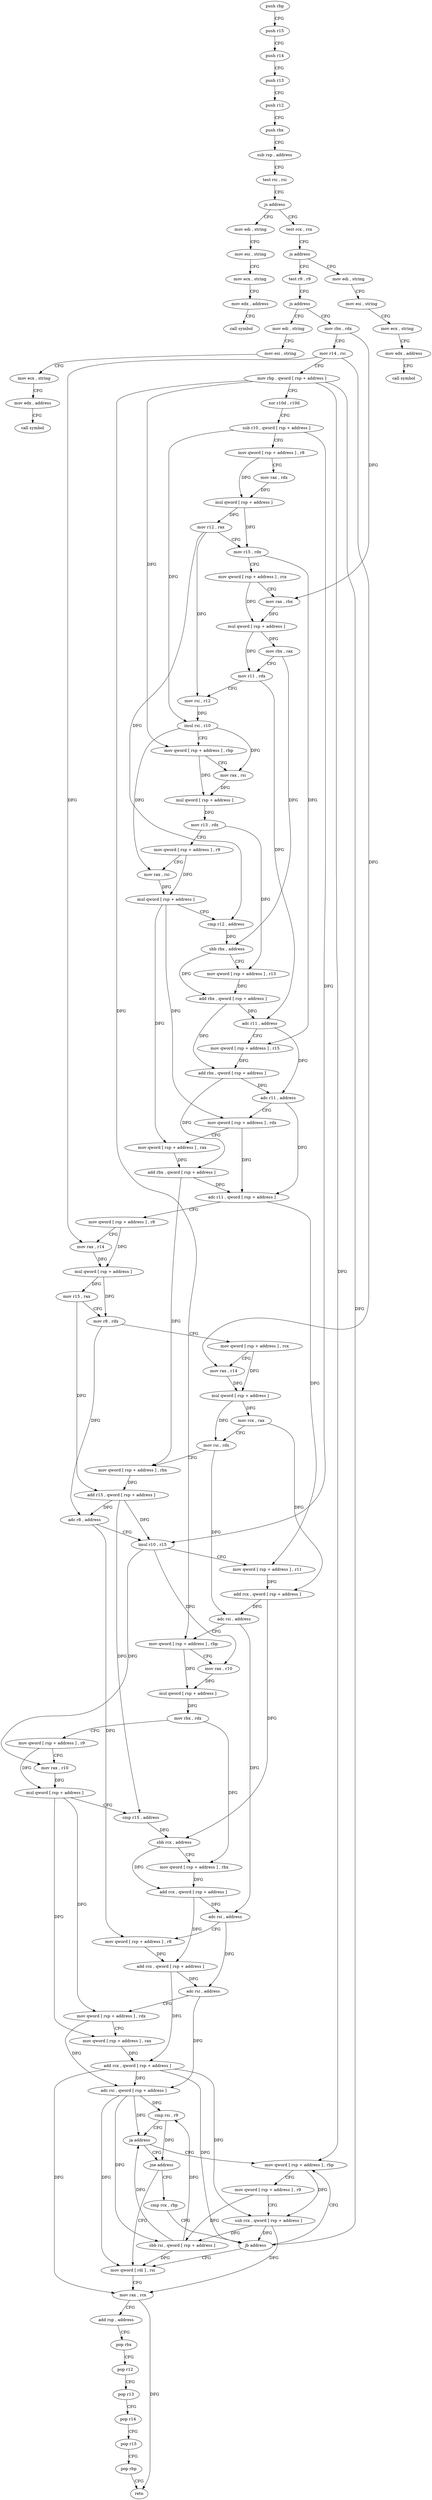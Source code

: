 digraph "func" {
"4213392" [label = "push rbp" ]
"4213393" [label = "push r15" ]
"4213395" [label = "push r14" ]
"4213397" [label = "push r13" ]
"4213399" [label = "push r12" ]
"4213401" [label = "push rbx" ]
"4213402" [label = "sub rsp , address" ]
"4213409" [label = "test rsi , rsi" ]
"4213412" [label = "js address" ]
"4213832" [label = "mov edi , string" ]
"4213418" [label = "test rcx , rcx" ]
"4213837" [label = "mov esi , string" ]
"4213842" [label = "mov ecx , string" ]
"4213847" [label = "mov edx , address" ]
"4213852" [label = "call symbol" ]
"4213421" [label = "js address" ]
"4213857" [label = "mov edi , string" ]
"4213427" [label = "test r9 , r9" ]
"4213862" [label = "mov esi , string" ]
"4213867" [label = "mov ecx , string" ]
"4213872" [label = "mov edx , address" ]
"4213877" [label = "call symbol" ]
"4213430" [label = "js address" ]
"4213882" [label = "mov edi , string" ]
"4213436" [label = "mov rbx , rdx" ]
"4213887" [label = "mov esi , string" ]
"4213892" [label = "mov ecx , string" ]
"4213897" [label = "mov edx , address" ]
"4213902" [label = "call symbol" ]
"4213439" [label = "mov r14 , rsi" ]
"4213442" [label = "mov rbp , qword [ rsp + address ]" ]
"4213450" [label = "xor r10d , r10d" ]
"4213453" [label = "sub r10 , qword [ rsp + address ]" ]
"4213461" [label = "mov qword [ rsp + address ] , r8" ]
"4213469" [label = "mov rax , rdx" ]
"4213472" [label = "mul qword [ rsp + address ]" ]
"4213480" [label = "mov r12 , rax" ]
"4213483" [label = "mov r15 , rdx" ]
"4213486" [label = "mov qword [ rsp + address ] , rcx" ]
"4213494" [label = "mov rax , rbx" ]
"4213497" [label = "mul qword [ rsp + address ]" ]
"4213505" [label = "mov rbx , rax" ]
"4213508" [label = "mov r11 , rdx" ]
"4213511" [label = "mov rsi , r12" ]
"4213514" [label = "imul rsi , r10" ]
"4213518" [label = "mov qword [ rsp + address ] , rbp" ]
"4213526" [label = "mov rax , rsi" ]
"4213529" [label = "mul qword [ rsp + address ]" ]
"4213537" [label = "mov r13 , rdx" ]
"4213540" [label = "mov qword [ rsp + address ] , r9" ]
"4213548" [label = "mov rax , rsi" ]
"4213551" [label = "mul qword [ rsp + address ]" ]
"4213559" [label = "cmp r12 , address" ]
"4213563" [label = "sbb rbx , address" ]
"4213567" [label = "mov qword [ rsp + address ] , r13" ]
"4213575" [label = "add rbx , qword [ rsp + address ]" ]
"4213583" [label = "adc r11 , address" ]
"4213587" [label = "mov qword [ rsp + address ] , r15" ]
"4213592" [label = "add rbx , qword [ rsp + address ]" ]
"4213597" [label = "adc r11 , address" ]
"4213601" [label = "mov qword [ rsp + address ] , rdx" ]
"4213606" [label = "mov qword [ rsp + address ] , rax" ]
"4213611" [label = "add rbx , qword [ rsp + address ]" ]
"4213616" [label = "adc r11 , qword [ rsp + address ]" ]
"4213621" [label = "mov qword [ rsp + address ] , r8" ]
"4213626" [label = "mov rax , r14" ]
"4213629" [label = "mul qword [ rsp + address ]" ]
"4213634" [label = "mov r15 , rax" ]
"4213637" [label = "mov r8 , rdx" ]
"4213640" [label = "mov qword [ rsp + address ] , rcx" ]
"4213645" [label = "mov rax , r14" ]
"4213648" [label = "mul qword [ rsp + address ]" ]
"4213653" [label = "mov rcx , rax" ]
"4213656" [label = "mov rsi , rdx" ]
"4213659" [label = "mov qword [ rsp + address ] , rbx" ]
"4213664" [label = "add r15 , qword [ rsp + address ]" ]
"4213669" [label = "adc r8 , address" ]
"4213673" [label = "imul r10 , r15" ]
"4213677" [label = "mov qword [ rsp + address ] , r11" ]
"4213682" [label = "add rcx , qword [ rsp + address ]" ]
"4213687" [label = "adc rsi , address" ]
"4213691" [label = "mov qword [ rsp + address ] , rbp" ]
"4213696" [label = "mov rax , r10" ]
"4213699" [label = "mul qword [ rsp + address ]" ]
"4213704" [label = "mov rbx , rdx" ]
"4213707" [label = "mov qword [ rsp + address ] , r9" ]
"4213712" [label = "mov rax , r10" ]
"4213715" [label = "mul qword [ rsp + address ]" ]
"4213720" [label = "cmp r15 , address" ]
"4213724" [label = "sbb rcx , address" ]
"4213728" [label = "mov qword [ rsp + address ] , rbx" ]
"4213733" [label = "add rcx , qword [ rsp + address ]" ]
"4213738" [label = "adc rsi , address" ]
"4213742" [label = "mov qword [ rsp + address ] , r8" ]
"4213747" [label = "add rcx , qword [ rsp + address ]" ]
"4213752" [label = "adc rsi , address" ]
"4213756" [label = "mov qword [ rsp + address ] , rdx" ]
"4213761" [label = "mov qword [ rsp + address ] , rax" ]
"4213766" [label = "add rcx , qword [ rsp + address ]" ]
"4213771" [label = "adc rsi , qword [ rsp + address ]" ]
"4213776" [label = "cmp rsi , r9" ]
"4213779" [label = "ja address" ]
"4213788" [label = "mov qword [ rsp + address ] , rbp" ]
"4213781" [label = "jne address" ]
"4213793" [label = "mov qword [ rsp + address ] , r9" ]
"4213798" [label = "sub rcx , qword [ rsp + address ]" ]
"4213803" [label = "sbb rsi , qword [ rsp + address ]" ]
"4213808" [label = "mov qword [ rdi ] , rsi" ]
"4213783" [label = "cmp rcx , rbp" ]
"4213811" [label = "mov rax , rcx" ]
"4213814" [label = "add rsp , address" ]
"4213821" [label = "pop rbx" ]
"4213822" [label = "pop r12" ]
"4213824" [label = "pop r13" ]
"4213826" [label = "pop r14" ]
"4213828" [label = "pop r15" ]
"4213830" [label = "pop rbp" ]
"4213831" [label = "retn" ]
"4213786" [label = "jb address" ]
"4213392" -> "4213393" [ label = "CFG" ]
"4213393" -> "4213395" [ label = "CFG" ]
"4213395" -> "4213397" [ label = "CFG" ]
"4213397" -> "4213399" [ label = "CFG" ]
"4213399" -> "4213401" [ label = "CFG" ]
"4213401" -> "4213402" [ label = "CFG" ]
"4213402" -> "4213409" [ label = "CFG" ]
"4213409" -> "4213412" [ label = "CFG" ]
"4213412" -> "4213832" [ label = "CFG" ]
"4213412" -> "4213418" [ label = "CFG" ]
"4213832" -> "4213837" [ label = "CFG" ]
"4213418" -> "4213421" [ label = "CFG" ]
"4213837" -> "4213842" [ label = "CFG" ]
"4213842" -> "4213847" [ label = "CFG" ]
"4213847" -> "4213852" [ label = "CFG" ]
"4213421" -> "4213857" [ label = "CFG" ]
"4213421" -> "4213427" [ label = "CFG" ]
"4213857" -> "4213862" [ label = "CFG" ]
"4213427" -> "4213430" [ label = "CFG" ]
"4213862" -> "4213867" [ label = "CFG" ]
"4213867" -> "4213872" [ label = "CFG" ]
"4213872" -> "4213877" [ label = "CFG" ]
"4213430" -> "4213882" [ label = "CFG" ]
"4213430" -> "4213436" [ label = "CFG" ]
"4213882" -> "4213887" [ label = "CFG" ]
"4213436" -> "4213439" [ label = "CFG" ]
"4213436" -> "4213494" [ label = "DFG" ]
"4213887" -> "4213892" [ label = "CFG" ]
"4213892" -> "4213897" [ label = "CFG" ]
"4213897" -> "4213902" [ label = "CFG" ]
"4213439" -> "4213442" [ label = "CFG" ]
"4213439" -> "4213626" [ label = "DFG" ]
"4213439" -> "4213645" [ label = "DFG" ]
"4213442" -> "4213450" [ label = "CFG" ]
"4213442" -> "4213518" [ label = "DFG" ]
"4213442" -> "4213691" [ label = "DFG" ]
"4213442" -> "4213788" [ label = "DFG" ]
"4213442" -> "4213786" [ label = "DFG" ]
"4213450" -> "4213453" [ label = "CFG" ]
"4213453" -> "4213461" [ label = "CFG" ]
"4213453" -> "4213514" [ label = "DFG" ]
"4213453" -> "4213673" [ label = "DFG" ]
"4213461" -> "4213469" [ label = "CFG" ]
"4213461" -> "4213472" [ label = "DFG" ]
"4213469" -> "4213472" [ label = "DFG" ]
"4213472" -> "4213480" [ label = "DFG" ]
"4213472" -> "4213483" [ label = "DFG" ]
"4213480" -> "4213483" [ label = "CFG" ]
"4213480" -> "4213511" [ label = "DFG" ]
"4213480" -> "4213559" [ label = "DFG" ]
"4213483" -> "4213486" [ label = "CFG" ]
"4213483" -> "4213587" [ label = "DFG" ]
"4213486" -> "4213494" [ label = "CFG" ]
"4213486" -> "4213497" [ label = "DFG" ]
"4213494" -> "4213497" [ label = "DFG" ]
"4213497" -> "4213505" [ label = "DFG" ]
"4213497" -> "4213508" [ label = "DFG" ]
"4213505" -> "4213508" [ label = "CFG" ]
"4213505" -> "4213563" [ label = "DFG" ]
"4213508" -> "4213511" [ label = "CFG" ]
"4213508" -> "4213583" [ label = "DFG" ]
"4213511" -> "4213514" [ label = "DFG" ]
"4213514" -> "4213518" [ label = "CFG" ]
"4213514" -> "4213526" [ label = "DFG" ]
"4213514" -> "4213548" [ label = "DFG" ]
"4213518" -> "4213526" [ label = "CFG" ]
"4213518" -> "4213529" [ label = "DFG" ]
"4213526" -> "4213529" [ label = "DFG" ]
"4213529" -> "4213537" [ label = "DFG" ]
"4213537" -> "4213540" [ label = "CFG" ]
"4213537" -> "4213567" [ label = "DFG" ]
"4213540" -> "4213548" [ label = "CFG" ]
"4213540" -> "4213551" [ label = "DFG" ]
"4213548" -> "4213551" [ label = "DFG" ]
"4213551" -> "4213559" [ label = "CFG" ]
"4213551" -> "4213601" [ label = "DFG" ]
"4213551" -> "4213606" [ label = "DFG" ]
"4213559" -> "4213563" [ label = "DFG" ]
"4213563" -> "4213567" [ label = "CFG" ]
"4213563" -> "4213575" [ label = "DFG" ]
"4213567" -> "4213575" [ label = "DFG" ]
"4213575" -> "4213583" [ label = "DFG" ]
"4213575" -> "4213592" [ label = "DFG" ]
"4213583" -> "4213587" [ label = "CFG" ]
"4213583" -> "4213597" [ label = "DFG" ]
"4213587" -> "4213592" [ label = "DFG" ]
"4213592" -> "4213597" [ label = "DFG" ]
"4213592" -> "4213611" [ label = "DFG" ]
"4213597" -> "4213601" [ label = "CFG" ]
"4213597" -> "4213616" [ label = "DFG" ]
"4213601" -> "4213606" [ label = "CFG" ]
"4213601" -> "4213616" [ label = "DFG" ]
"4213606" -> "4213611" [ label = "DFG" ]
"4213611" -> "4213616" [ label = "DFG" ]
"4213611" -> "4213659" [ label = "DFG" ]
"4213616" -> "4213621" [ label = "CFG" ]
"4213616" -> "4213677" [ label = "DFG" ]
"4213621" -> "4213626" [ label = "CFG" ]
"4213621" -> "4213629" [ label = "DFG" ]
"4213626" -> "4213629" [ label = "DFG" ]
"4213629" -> "4213634" [ label = "DFG" ]
"4213629" -> "4213637" [ label = "DFG" ]
"4213634" -> "4213637" [ label = "CFG" ]
"4213634" -> "4213664" [ label = "DFG" ]
"4213637" -> "4213640" [ label = "CFG" ]
"4213637" -> "4213669" [ label = "DFG" ]
"4213640" -> "4213645" [ label = "CFG" ]
"4213640" -> "4213648" [ label = "DFG" ]
"4213645" -> "4213648" [ label = "DFG" ]
"4213648" -> "4213653" [ label = "DFG" ]
"4213648" -> "4213656" [ label = "DFG" ]
"4213653" -> "4213656" [ label = "CFG" ]
"4213653" -> "4213682" [ label = "DFG" ]
"4213656" -> "4213659" [ label = "CFG" ]
"4213656" -> "4213687" [ label = "DFG" ]
"4213659" -> "4213664" [ label = "DFG" ]
"4213664" -> "4213669" [ label = "DFG" ]
"4213664" -> "4213673" [ label = "DFG" ]
"4213664" -> "4213720" [ label = "DFG" ]
"4213669" -> "4213673" [ label = "CFG" ]
"4213669" -> "4213742" [ label = "DFG" ]
"4213673" -> "4213677" [ label = "CFG" ]
"4213673" -> "4213696" [ label = "DFG" ]
"4213673" -> "4213712" [ label = "DFG" ]
"4213677" -> "4213682" [ label = "DFG" ]
"4213682" -> "4213687" [ label = "DFG" ]
"4213682" -> "4213724" [ label = "DFG" ]
"4213687" -> "4213691" [ label = "CFG" ]
"4213687" -> "4213738" [ label = "DFG" ]
"4213691" -> "4213696" [ label = "CFG" ]
"4213691" -> "4213699" [ label = "DFG" ]
"4213696" -> "4213699" [ label = "DFG" ]
"4213699" -> "4213704" [ label = "DFG" ]
"4213704" -> "4213707" [ label = "CFG" ]
"4213704" -> "4213728" [ label = "DFG" ]
"4213707" -> "4213712" [ label = "CFG" ]
"4213707" -> "4213715" [ label = "DFG" ]
"4213712" -> "4213715" [ label = "DFG" ]
"4213715" -> "4213720" [ label = "CFG" ]
"4213715" -> "4213756" [ label = "DFG" ]
"4213715" -> "4213761" [ label = "DFG" ]
"4213720" -> "4213724" [ label = "DFG" ]
"4213724" -> "4213728" [ label = "CFG" ]
"4213724" -> "4213733" [ label = "DFG" ]
"4213728" -> "4213733" [ label = "DFG" ]
"4213733" -> "4213738" [ label = "DFG" ]
"4213733" -> "4213747" [ label = "DFG" ]
"4213738" -> "4213742" [ label = "CFG" ]
"4213738" -> "4213752" [ label = "DFG" ]
"4213742" -> "4213747" [ label = "DFG" ]
"4213747" -> "4213752" [ label = "DFG" ]
"4213747" -> "4213766" [ label = "DFG" ]
"4213752" -> "4213756" [ label = "CFG" ]
"4213752" -> "4213771" [ label = "DFG" ]
"4213756" -> "4213761" [ label = "CFG" ]
"4213756" -> "4213771" [ label = "DFG" ]
"4213761" -> "4213766" [ label = "DFG" ]
"4213766" -> "4213771" [ label = "DFG" ]
"4213766" -> "4213798" [ label = "DFG" ]
"4213766" -> "4213811" [ label = "DFG" ]
"4213766" -> "4213786" [ label = "DFG" ]
"4213771" -> "4213776" [ label = "DFG" ]
"4213771" -> "4213779" [ label = "DFG" ]
"4213771" -> "4213803" [ label = "DFG" ]
"4213771" -> "4213808" [ label = "DFG" ]
"4213776" -> "4213779" [ label = "CFG" ]
"4213776" -> "4213781" [ label = "DFG" ]
"4213779" -> "4213788" [ label = "CFG" ]
"4213779" -> "4213781" [ label = "CFG" ]
"4213788" -> "4213793" [ label = "CFG" ]
"4213788" -> "4213798" [ label = "DFG" ]
"4213781" -> "4213808" [ label = "CFG" ]
"4213781" -> "4213783" [ label = "CFG" ]
"4213793" -> "4213798" [ label = "CFG" ]
"4213793" -> "4213803" [ label = "DFG" ]
"4213798" -> "4213803" [ label = "DFG" ]
"4213798" -> "4213811" [ label = "DFG" ]
"4213798" -> "4213786" [ label = "DFG" ]
"4213803" -> "4213808" [ label = "DFG" ]
"4213803" -> "4213776" [ label = "DFG" ]
"4213803" -> "4213779" [ label = "DFG" ]
"4213808" -> "4213811" [ label = "CFG" ]
"4213783" -> "4213786" [ label = "CFG" ]
"4213811" -> "4213814" [ label = "CFG" ]
"4213811" -> "4213831" [ label = "DFG" ]
"4213814" -> "4213821" [ label = "CFG" ]
"4213821" -> "4213822" [ label = "CFG" ]
"4213822" -> "4213824" [ label = "CFG" ]
"4213824" -> "4213826" [ label = "CFG" ]
"4213826" -> "4213828" [ label = "CFG" ]
"4213828" -> "4213830" [ label = "CFG" ]
"4213830" -> "4213831" [ label = "CFG" ]
"4213786" -> "4213808" [ label = "CFG" ]
"4213786" -> "4213788" [ label = "CFG" ]
}
